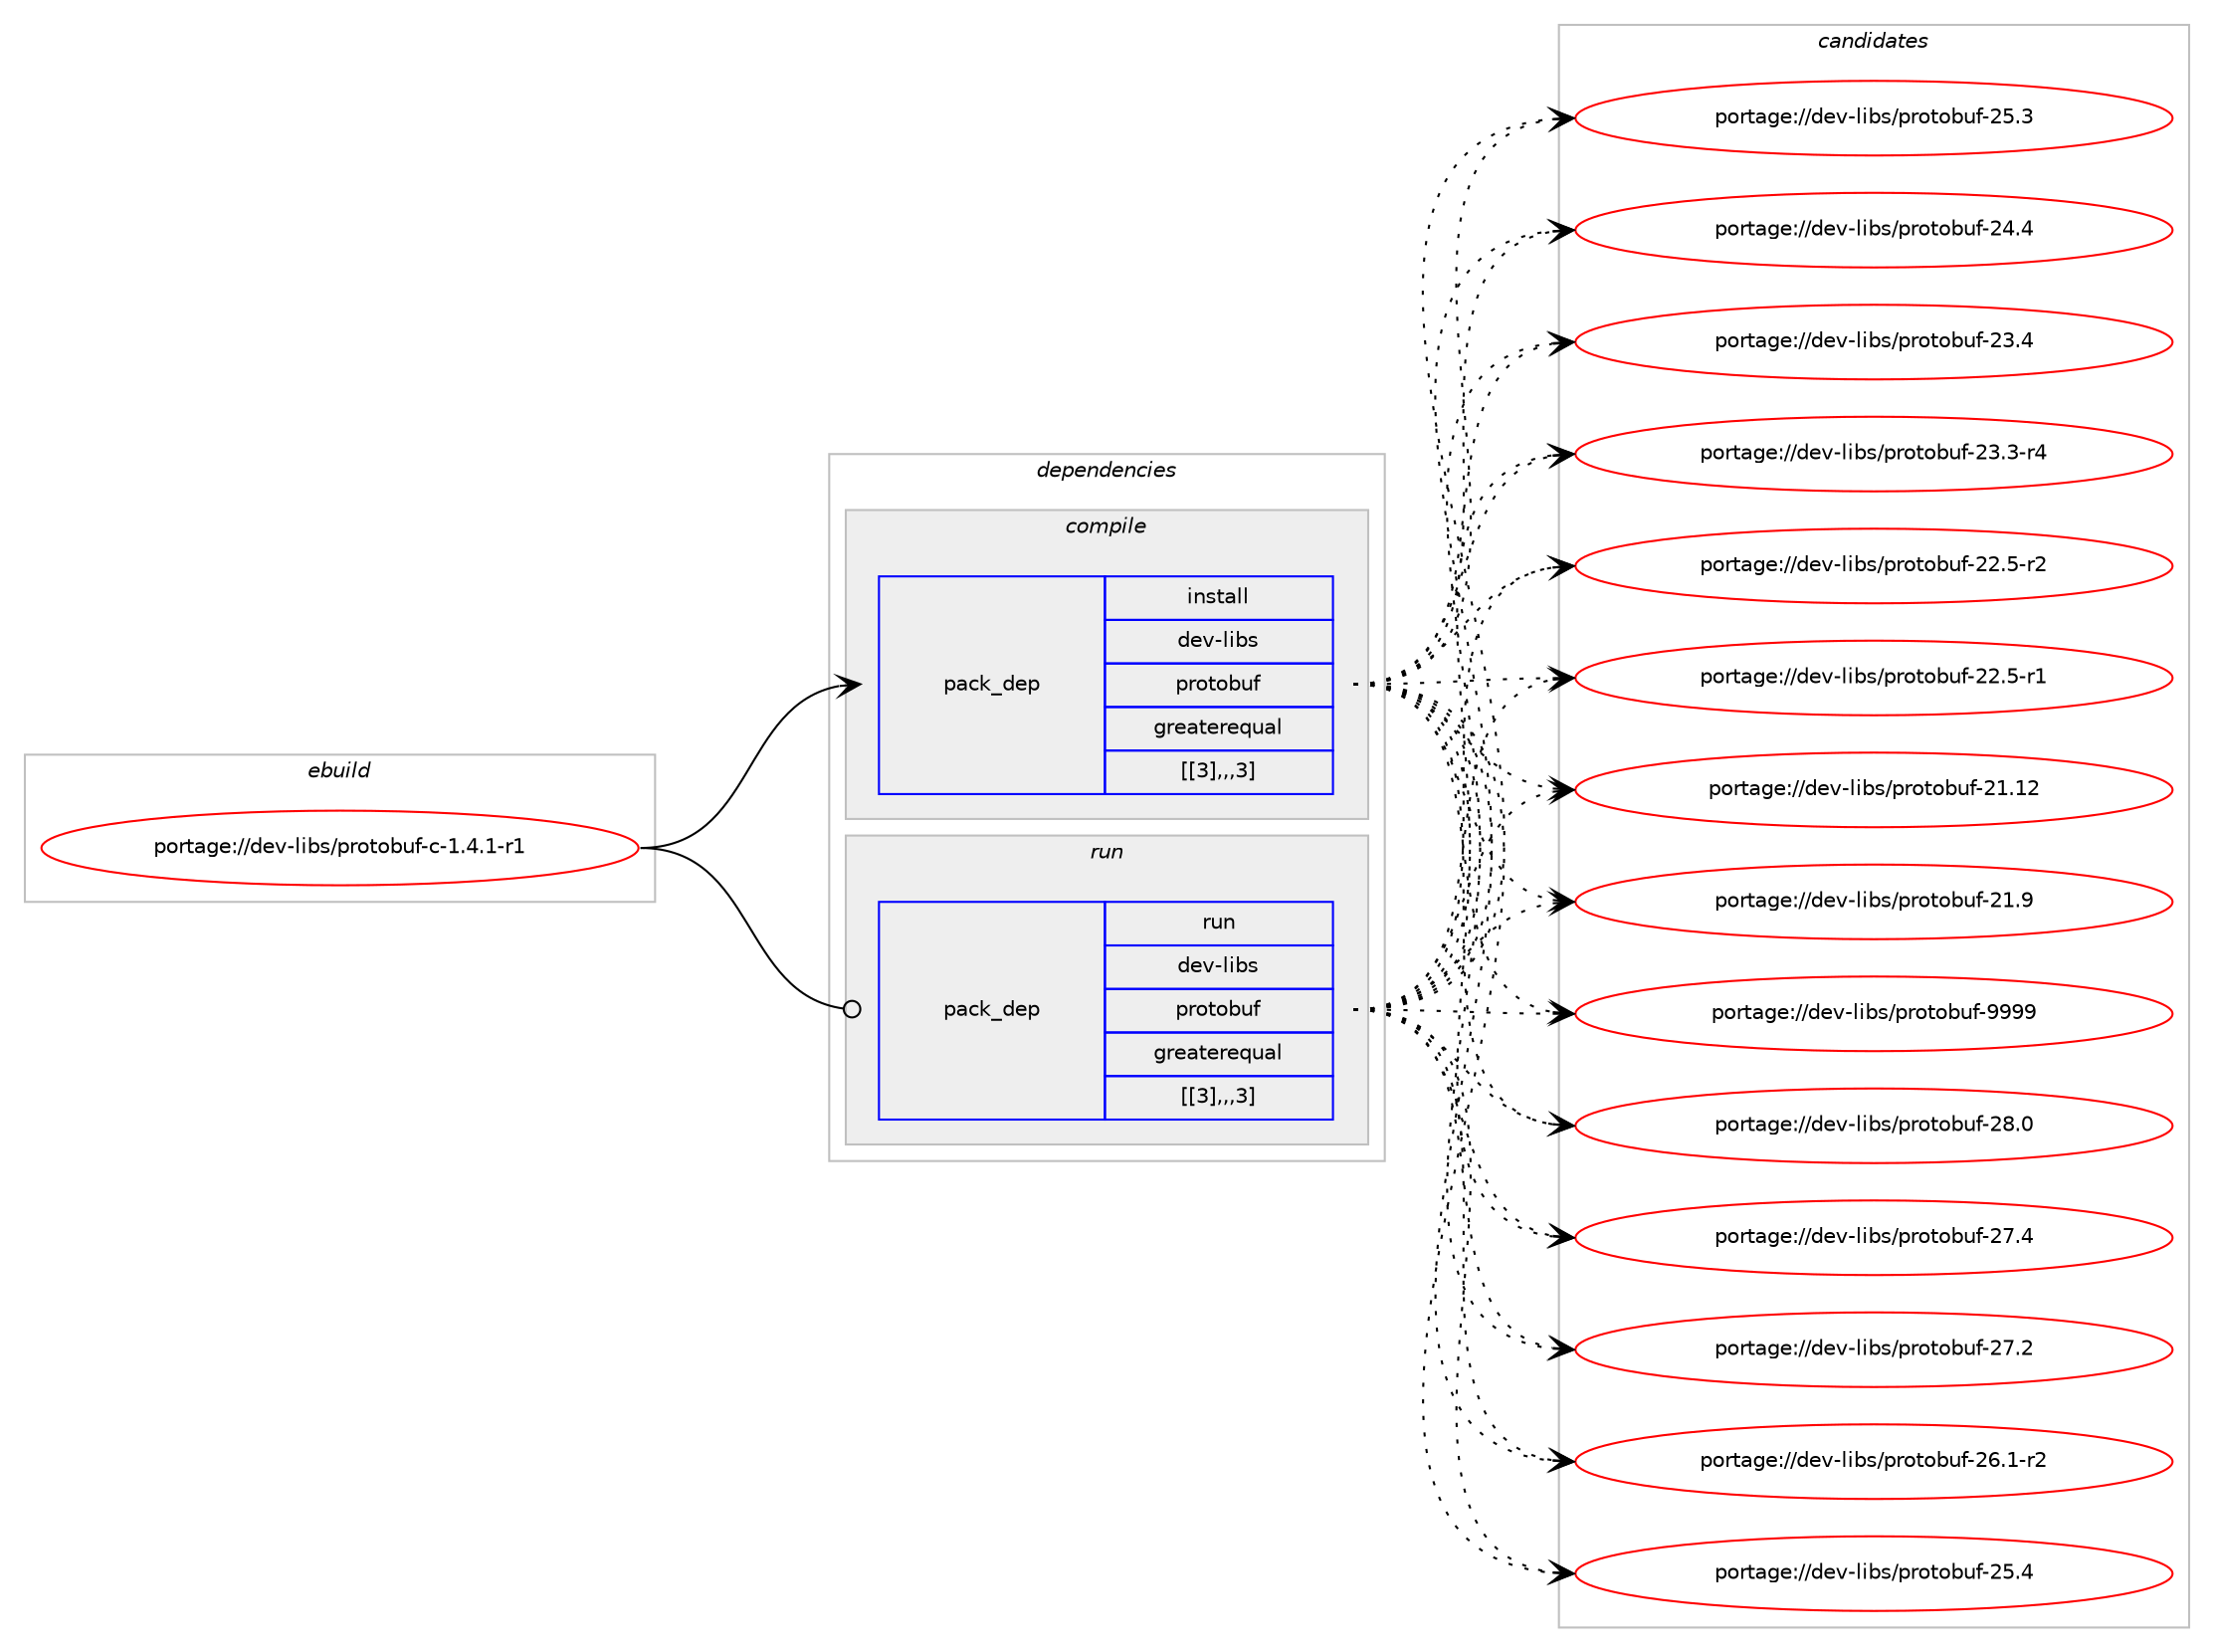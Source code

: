 digraph prolog {

# *************
# Graph options
# *************

newrank=true;
concentrate=true;
compound=true;
graph [rankdir=LR,fontname=Helvetica,fontsize=10,ranksep=1.5];#, ranksep=2.5, nodesep=0.2];
edge  [arrowhead=vee];
node  [fontname=Helvetica,fontsize=10];

# **********
# The ebuild
# **********

subgraph cluster_leftcol {
color=gray;
label=<<i>ebuild</i>>;
id [label="portage://dev-libs/protobuf-c-1.4.1-r1", color=red, width=4, href="../dev-libs/protobuf-c-1.4.1-r1.svg"];
}

# ****************
# The dependencies
# ****************

subgraph cluster_midcol {
color=gray;
label=<<i>dependencies</i>>;
subgraph cluster_compile {
fillcolor="#eeeeee";
style=filled;
label=<<i>compile</i>>;
subgraph pack84560 {
dependency114182 [label=<<TABLE BORDER="0" CELLBORDER="1" CELLSPACING="0" CELLPADDING="4" WIDTH="220"><TR><TD ROWSPAN="6" CELLPADDING="30">pack_dep</TD></TR><TR><TD WIDTH="110">install</TD></TR><TR><TD>dev-libs</TD></TR><TR><TD>protobuf</TD></TR><TR><TD>greaterequal</TD></TR><TR><TD>[[3],,,3]</TD></TR></TABLE>>, shape=none, color=blue];
}
id:e -> dependency114182:w [weight=20,style="solid",arrowhead="vee"];
}
subgraph cluster_compileandrun {
fillcolor="#eeeeee";
style=filled;
label=<<i>compile and run</i>>;
}
subgraph cluster_run {
fillcolor="#eeeeee";
style=filled;
label=<<i>run</i>>;
subgraph pack84561 {
dependency114183 [label=<<TABLE BORDER="0" CELLBORDER="1" CELLSPACING="0" CELLPADDING="4" WIDTH="220"><TR><TD ROWSPAN="6" CELLPADDING="30">pack_dep</TD></TR><TR><TD WIDTH="110">run</TD></TR><TR><TD>dev-libs</TD></TR><TR><TD>protobuf</TD></TR><TR><TD>greaterequal</TD></TR><TR><TD>[[3],,,3]</TD></TR></TABLE>>, shape=none, color=blue];
}
id:e -> dependency114183:w [weight=20,style="solid",arrowhead="odot"];
}
}

# **************
# The candidates
# **************

subgraph cluster_choices {
rank=same;
color=gray;
label=<<i>candidates</i>>;

subgraph choice84560 {
color=black;
nodesep=1;
choice100101118451081059811547112114111116111981171024557575757 [label="portage://dev-libs/protobuf-9999", color=red, width=4,href="../dev-libs/protobuf-9999.svg"];
choice100101118451081059811547112114111116111981171024550564648 [label="portage://dev-libs/protobuf-28.0", color=red, width=4,href="../dev-libs/protobuf-28.0.svg"];
choice100101118451081059811547112114111116111981171024550554652 [label="portage://dev-libs/protobuf-27.4", color=red, width=4,href="../dev-libs/protobuf-27.4.svg"];
choice100101118451081059811547112114111116111981171024550554650 [label="portage://dev-libs/protobuf-27.2", color=red, width=4,href="../dev-libs/protobuf-27.2.svg"];
choice1001011184510810598115471121141111161119811710245505446494511450 [label="portage://dev-libs/protobuf-26.1-r2", color=red, width=4,href="../dev-libs/protobuf-26.1-r2.svg"];
choice100101118451081059811547112114111116111981171024550534652 [label="portage://dev-libs/protobuf-25.4", color=red, width=4,href="../dev-libs/protobuf-25.4.svg"];
choice100101118451081059811547112114111116111981171024550534651 [label="portage://dev-libs/protobuf-25.3", color=red, width=4,href="../dev-libs/protobuf-25.3.svg"];
choice100101118451081059811547112114111116111981171024550524652 [label="portage://dev-libs/protobuf-24.4", color=red, width=4,href="../dev-libs/protobuf-24.4.svg"];
choice100101118451081059811547112114111116111981171024550514652 [label="portage://dev-libs/protobuf-23.4", color=red, width=4,href="../dev-libs/protobuf-23.4.svg"];
choice1001011184510810598115471121141111161119811710245505146514511452 [label="portage://dev-libs/protobuf-23.3-r4", color=red, width=4,href="../dev-libs/protobuf-23.3-r4.svg"];
choice1001011184510810598115471121141111161119811710245505046534511450 [label="portage://dev-libs/protobuf-22.5-r2", color=red, width=4,href="../dev-libs/protobuf-22.5-r2.svg"];
choice1001011184510810598115471121141111161119811710245505046534511449 [label="portage://dev-libs/protobuf-22.5-r1", color=red, width=4,href="../dev-libs/protobuf-22.5-r1.svg"];
choice10010111845108105981154711211411111611198117102455049464950 [label="portage://dev-libs/protobuf-21.12", color=red, width=4,href="../dev-libs/protobuf-21.12.svg"];
choice100101118451081059811547112114111116111981171024550494657 [label="portage://dev-libs/protobuf-21.9", color=red, width=4,href="../dev-libs/protobuf-21.9.svg"];
dependency114182:e -> choice100101118451081059811547112114111116111981171024557575757:w [style=dotted,weight="100"];
dependency114182:e -> choice100101118451081059811547112114111116111981171024550564648:w [style=dotted,weight="100"];
dependency114182:e -> choice100101118451081059811547112114111116111981171024550554652:w [style=dotted,weight="100"];
dependency114182:e -> choice100101118451081059811547112114111116111981171024550554650:w [style=dotted,weight="100"];
dependency114182:e -> choice1001011184510810598115471121141111161119811710245505446494511450:w [style=dotted,weight="100"];
dependency114182:e -> choice100101118451081059811547112114111116111981171024550534652:w [style=dotted,weight="100"];
dependency114182:e -> choice100101118451081059811547112114111116111981171024550534651:w [style=dotted,weight="100"];
dependency114182:e -> choice100101118451081059811547112114111116111981171024550524652:w [style=dotted,weight="100"];
dependency114182:e -> choice100101118451081059811547112114111116111981171024550514652:w [style=dotted,weight="100"];
dependency114182:e -> choice1001011184510810598115471121141111161119811710245505146514511452:w [style=dotted,weight="100"];
dependency114182:e -> choice1001011184510810598115471121141111161119811710245505046534511450:w [style=dotted,weight="100"];
dependency114182:e -> choice1001011184510810598115471121141111161119811710245505046534511449:w [style=dotted,weight="100"];
dependency114182:e -> choice10010111845108105981154711211411111611198117102455049464950:w [style=dotted,weight="100"];
dependency114182:e -> choice100101118451081059811547112114111116111981171024550494657:w [style=dotted,weight="100"];
}
subgraph choice84561 {
color=black;
nodesep=1;
choice100101118451081059811547112114111116111981171024557575757 [label="portage://dev-libs/protobuf-9999", color=red, width=4,href="../dev-libs/protobuf-9999.svg"];
choice100101118451081059811547112114111116111981171024550564648 [label="portage://dev-libs/protobuf-28.0", color=red, width=4,href="../dev-libs/protobuf-28.0.svg"];
choice100101118451081059811547112114111116111981171024550554652 [label="portage://dev-libs/protobuf-27.4", color=red, width=4,href="../dev-libs/protobuf-27.4.svg"];
choice100101118451081059811547112114111116111981171024550554650 [label="portage://dev-libs/protobuf-27.2", color=red, width=4,href="../dev-libs/protobuf-27.2.svg"];
choice1001011184510810598115471121141111161119811710245505446494511450 [label="portage://dev-libs/protobuf-26.1-r2", color=red, width=4,href="../dev-libs/protobuf-26.1-r2.svg"];
choice100101118451081059811547112114111116111981171024550534652 [label="portage://dev-libs/protobuf-25.4", color=red, width=4,href="../dev-libs/protobuf-25.4.svg"];
choice100101118451081059811547112114111116111981171024550534651 [label="portage://dev-libs/protobuf-25.3", color=red, width=4,href="../dev-libs/protobuf-25.3.svg"];
choice100101118451081059811547112114111116111981171024550524652 [label="portage://dev-libs/protobuf-24.4", color=red, width=4,href="../dev-libs/protobuf-24.4.svg"];
choice100101118451081059811547112114111116111981171024550514652 [label="portage://dev-libs/protobuf-23.4", color=red, width=4,href="../dev-libs/protobuf-23.4.svg"];
choice1001011184510810598115471121141111161119811710245505146514511452 [label="portage://dev-libs/protobuf-23.3-r4", color=red, width=4,href="../dev-libs/protobuf-23.3-r4.svg"];
choice1001011184510810598115471121141111161119811710245505046534511450 [label="portage://dev-libs/protobuf-22.5-r2", color=red, width=4,href="../dev-libs/protobuf-22.5-r2.svg"];
choice1001011184510810598115471121141111161119811710245505046534511449 [label="portage://dev-libs/protobuf-22.5-r1", color=red, width=4,href="../dev-libs/protobuf-22.5-r1.svg"];
choice10010111845108105981154711211411111611198117102455049464950 [label="portage://dev-libs/protobuf-21.12", color=red, width=4,href="../dev-libs/protobuf-21.12.svg"];
choice100101118451081059811547112114111116111981171024550494657 [label="portage://dev-libs/protobuf-21.9", color=red, width=4,href="../dev-libs/protobuf-21.9.svg"];
dependency114183:e -> choice100101118451081059811547112114111116111981171024557575757:w [style=dotted,weight="100"];
dependency114183:e -> choice100101118451081059811547112114111116111981171024550564648:w [style=dotted,weight="100"];
dependency114183:e -> choice100101118451081059811547112114111116111981171024550554652:w [style=dotted,weight="100"];
dependency114183:e -> choice100101118451081059811547112114111116111981171024550554650:w [style=dotted,weight="100"];
dependency114183:e -> choice1001011184510810598115471121141111161119811710245505446494511450:w [style=dotted,weight="100"];
dependency114183:e -> choice100101118451081059811547112114111116111981171024550534652:w [style=dotted,weight="100"];
dependency114183:e -> choice100101118451081059811547112114111116111981171024550534651:w [style=dotted,weight="100"];
dependency114183:e -> choice100101118451081059811547112114111116111981171024550524652:w [style=dotted,weight="100"];
dependency114183:e -> choice100101118451081059811547112114111116111981171024550514652:w [style=dotted,weight="100"];
dependency114183:e -> choice1001011184510810598115471121141111161119811710245505146514511452:w [style=dotted,weight="100"];
dependency114183:e -> choice1001011184510810598115471121141111161119811710245505046534511450:w [style=dotted,weight="100"];
dependency114183:e -> choice1001011184510810598115471121141111161119811710245505046534511449:w [style=dotted,weight="100"];
dependency114183:e -> choice10010111845108105981154711211411111611198117102455049464950:w [style=dotted,weight="100"];
dependency114183:e -> choice100101118451081059811547112114111116111981171024550494657:w [style=dotted,weight="100"];
}
}

}

